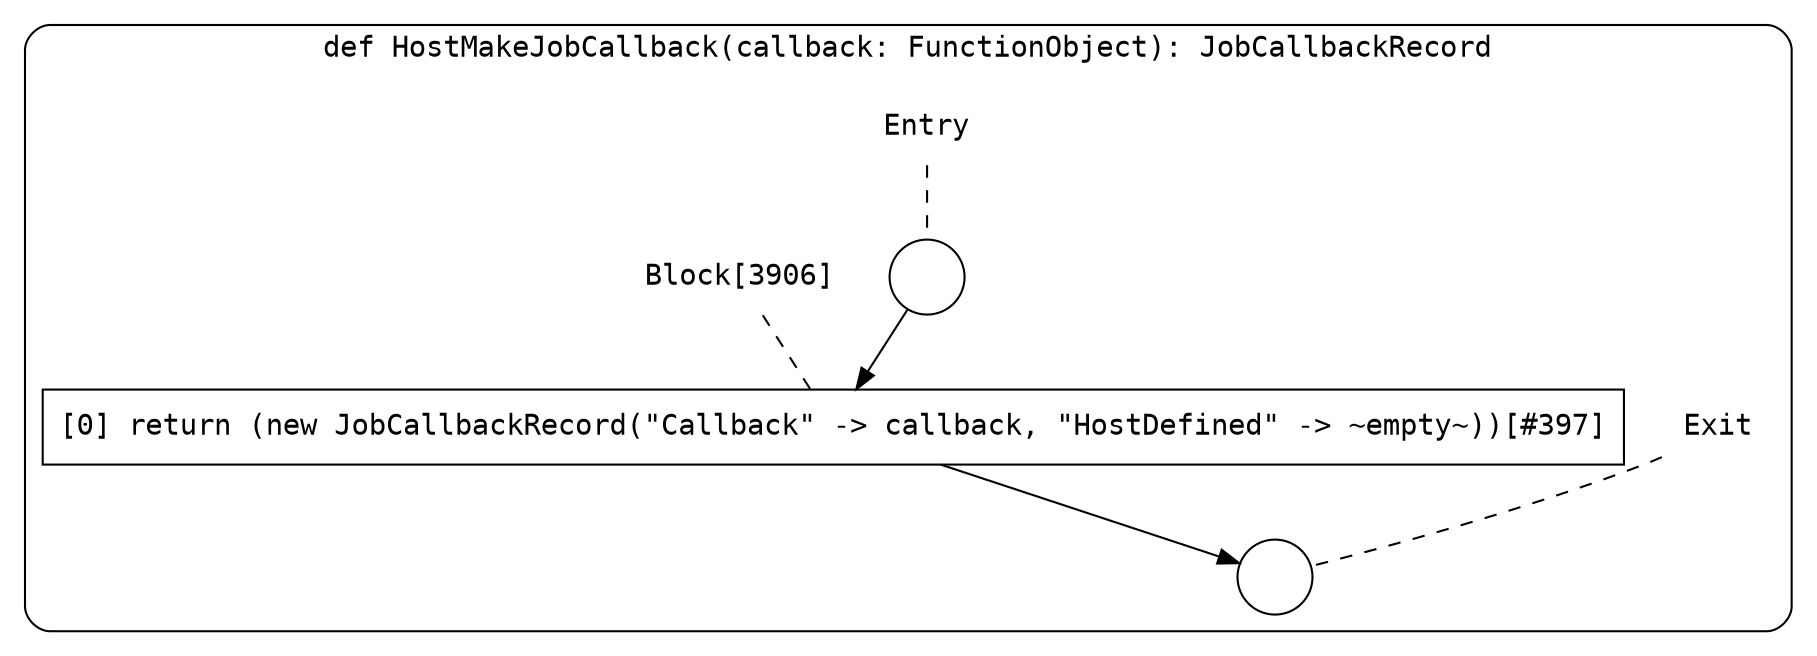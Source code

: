digraph {
  graph [fontname = "Consolas"]
  node [fontname = "Consolas"]
  edge [fontname = "Consolas"]
  subgraph cluster1038 {
    label = "def HostMakeJobCallback(callback: FunctionObject): JobCallbackRecord"
    style = rounded
    cluster1038_entry_name [shape=none, label=<<font color="black">Entry</font>>]
    cluster1038_entry_name -> cluster1038_entry [arrowhead=none, color="black", style=dashed]
    cluster1038_entry [shape=circle label=" " color="black" fillcolor="white" style=filled]
    cluster1038_entry -> node3906 [color="black"]
    cluster1038_exit_name [shape=none, label=<<font color="black">Exit</font>>]
    cluster1038_exit_name -> cluster1038_exit [arrowhead=none, color="black", style=dashed]
    cluster1038_exit [shape=circle label=" " color="black" fillcolor="white" style=filled]
    node3906_name [shape=none, label=<<font color="black">Block[3906]</font>>]
    node3906_name -> node3906 [arrowhead=none, color="black", style=dashed]
    node3906 [shape=box, label=<<font color="black">[0] return (new JobCallbackRecord(&quot;Callback&quot; -&gt; callback, &quot;HostDefined&quot; -&gt; ~empty~))[#397]<BR ALIGN="LEFT"/></font>> color="black" fillcolor="white", style=filled]
    node3906 -> cluster1038_exit [color="black"]
  }
}